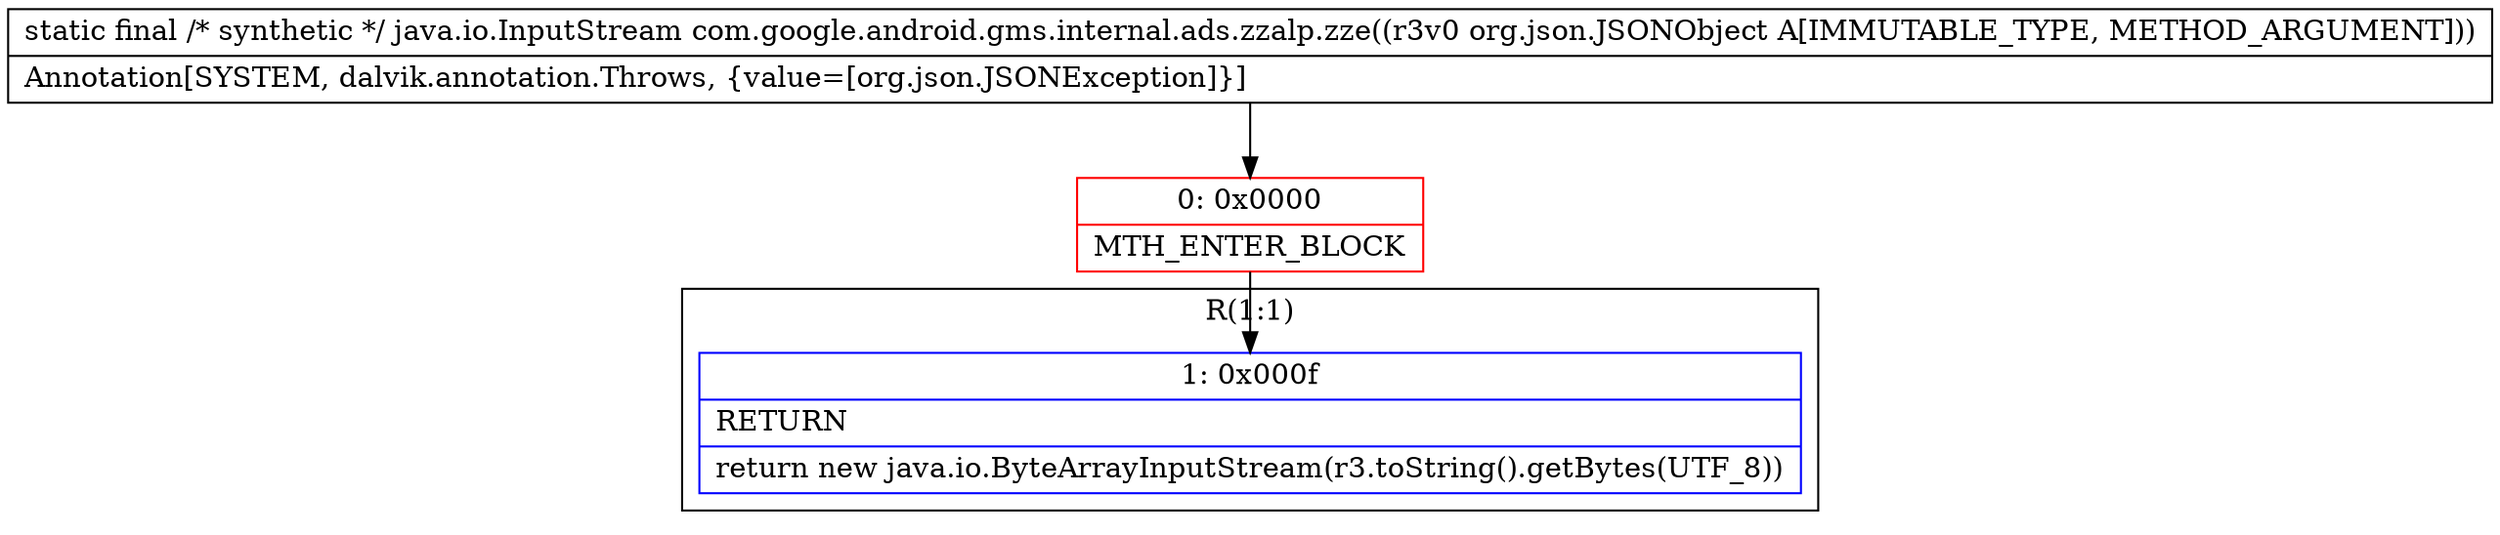 digraph "CFG forcom.google.android.gms.internal.ads.zzalp.zze(Lorg\/json\/JSONObject;)Ljava\/io\/InputStream;" {
subgraph cluster_Region_400763012 {
label = "R(1:1)";
node [shape=record,color=blue];
Node_1 [shape=record,label="{1\:\ 0x000f|RETURN\l|return new java.io.ByteArrayInputStream(r3.toString().getBytes(UTF_8))\l}"];
}
Node_0 [shape=record,color=red,label="{0\:\ 0x0000|MTH_ENTER_BLOCK\l}"];
MethodNode[shape=record,label="{static final \/* synthetic *\/ java.io.InputStream com.google.android.gms.internal.ads.zzalp.zze((r3v0 org.json.JSONObject A[IMMUTABLE_TYPE, METHOD_ARGUMENT]))  | Annotation[SYSTEM, dalvik.annotation.Throws, \{value=[org.json.JSONException]\}]\l}"];
MethodNode -> Node_0;
Node_0 -> Node_1;
}

